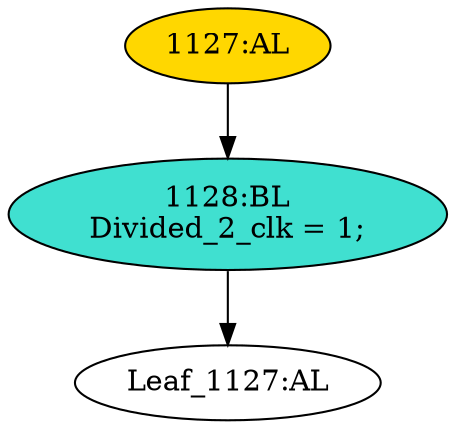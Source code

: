 strict digraph "" {
	node [label="\N"];
	"1127:AL"	 [ast="<pyverilog.vparser.ast.Always object at 0x7f37fb69aa50>",
		clk_sens=False,
		fillcolor=gold,
		label="1127:AL",
		sens="['TxStartFrmIn']",
		statements="[]",
		style=filled,
		typ=Always,
		use_var="[]"];
	"1128:BL"	 [ast="<pyverilog.vparser.ast.Block object at 0x7f37fb69ac10>",
		fillcolor=turquoise,
		label="1128:BL
Divided_2_clk = 1;",
		statements="[<pyverilog.vparser.ast.BlockingSubstitution object at 0x7f37fb69a910>]",
		style=filled,
		typ=Block];
	"1127:AL" -> "1128:BL"	 [cond="[]",
		lineno=None];
	"Leaf_1127:AL"	 [def_var="['Divided_2_clk']",
		label="Leaf_1127:AL"];
	"1128:BL" -> "Leaf_1127:AL"	 [cond="[]",
		lineno=None];
}
